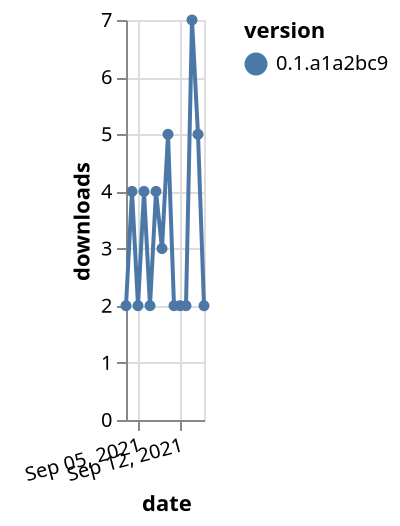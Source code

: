 {"$schema": "https://vega.github.io/schema/vega-lite/v5.json", "description": "A simple bar chart with embedded data.", "data": {"values": [{"date": "2021-09-03", "total": 3261, "delta": 2, "version": "0.1.a1a2bc9"}, {"date": "2021-09-04", "total": 3265, "delta": 4, "version": "0.1.a1a2bc9"}, {"date": "2021-09-05", "total": 3267, "delta": 2, "version": "0.1.a1a2bc9"}, {"date": "2021-09-06", "total": 3271, "delta": 4, "version": "0.1.a1a2bc9"}, {"date": "2021-09-07", "total": 3273, "delta": 2, "version": "0.1.a1a2bc9"}, {"date": "2021-09-08", "total": 3277, "delta": 4, "version": "0.1.a1a2bc9"}, {"date": "2021-09-09", "total": 3280, "delta": 3, "version": "0.1.a1a2bc9"}, {"date": "2021-09-10", "total": 3285, "delta": 5, "version": "0.1.a1a2bc9"}, {"date": "2021-09-11", "total": 3287, "delta": 2, "version": "0.1.a1a2bc9"}, {"date": "2021-09-12", "total": 3289, "delta": 2, "version": "0.1.a1a2bc9"}, {"date": "2021-09-13", "total": 3291, "delta": 2, "version": "0.1.a1a2bc9"}, {"date": "2021-09-14", "total": 3298, "delta": 7, "version": "0.1.a1a2bc9"}, {"date": "2021-09-15", "total": 3303, "delta": 5, "version": "0.1.a1a2bc9"}, {"date": "2021-09-16", "total": 3305, "delta": 2, "version": "0.1.a1a2bc9"}]}, "width": "container", "mark": {"type": "line", "point": {"filled": true}}, "encoding": {"x": {"field": "date", "type": "temporal", "timeUnit": "yearmonthdate", "title": "date", "axis": {"labelAngle": -15}}, "y": {"field": "delta", "type": "quantitative", "title": "downloads"}, "color": {"field": "version", "type": "nominal"}, "tooltip": {"field": "delta"}}}